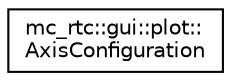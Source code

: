 digraph "Graphical Class Hierarchy"
{
 // INTERACTIVE_SVG=YES
 // LATEX_PDF_SIZE
  edge [fontname="Helvetica",fontsize="10",labelfontname="Helvetica",labelfontsize="10"];
  node [fontname="Helvetica",fontsize="10",shape=record];
  rankdir="LR";
  Node0 [label="mc_rtc::gui::plot::\lAxisConfiguration",height=0.2,width=0.4,color="black", fillcolor="white", style="filled",URL="$structmc__rtc_1_1gui_1_1plot_1_1AxisConfiguration.html",tooltip=" "];
}
